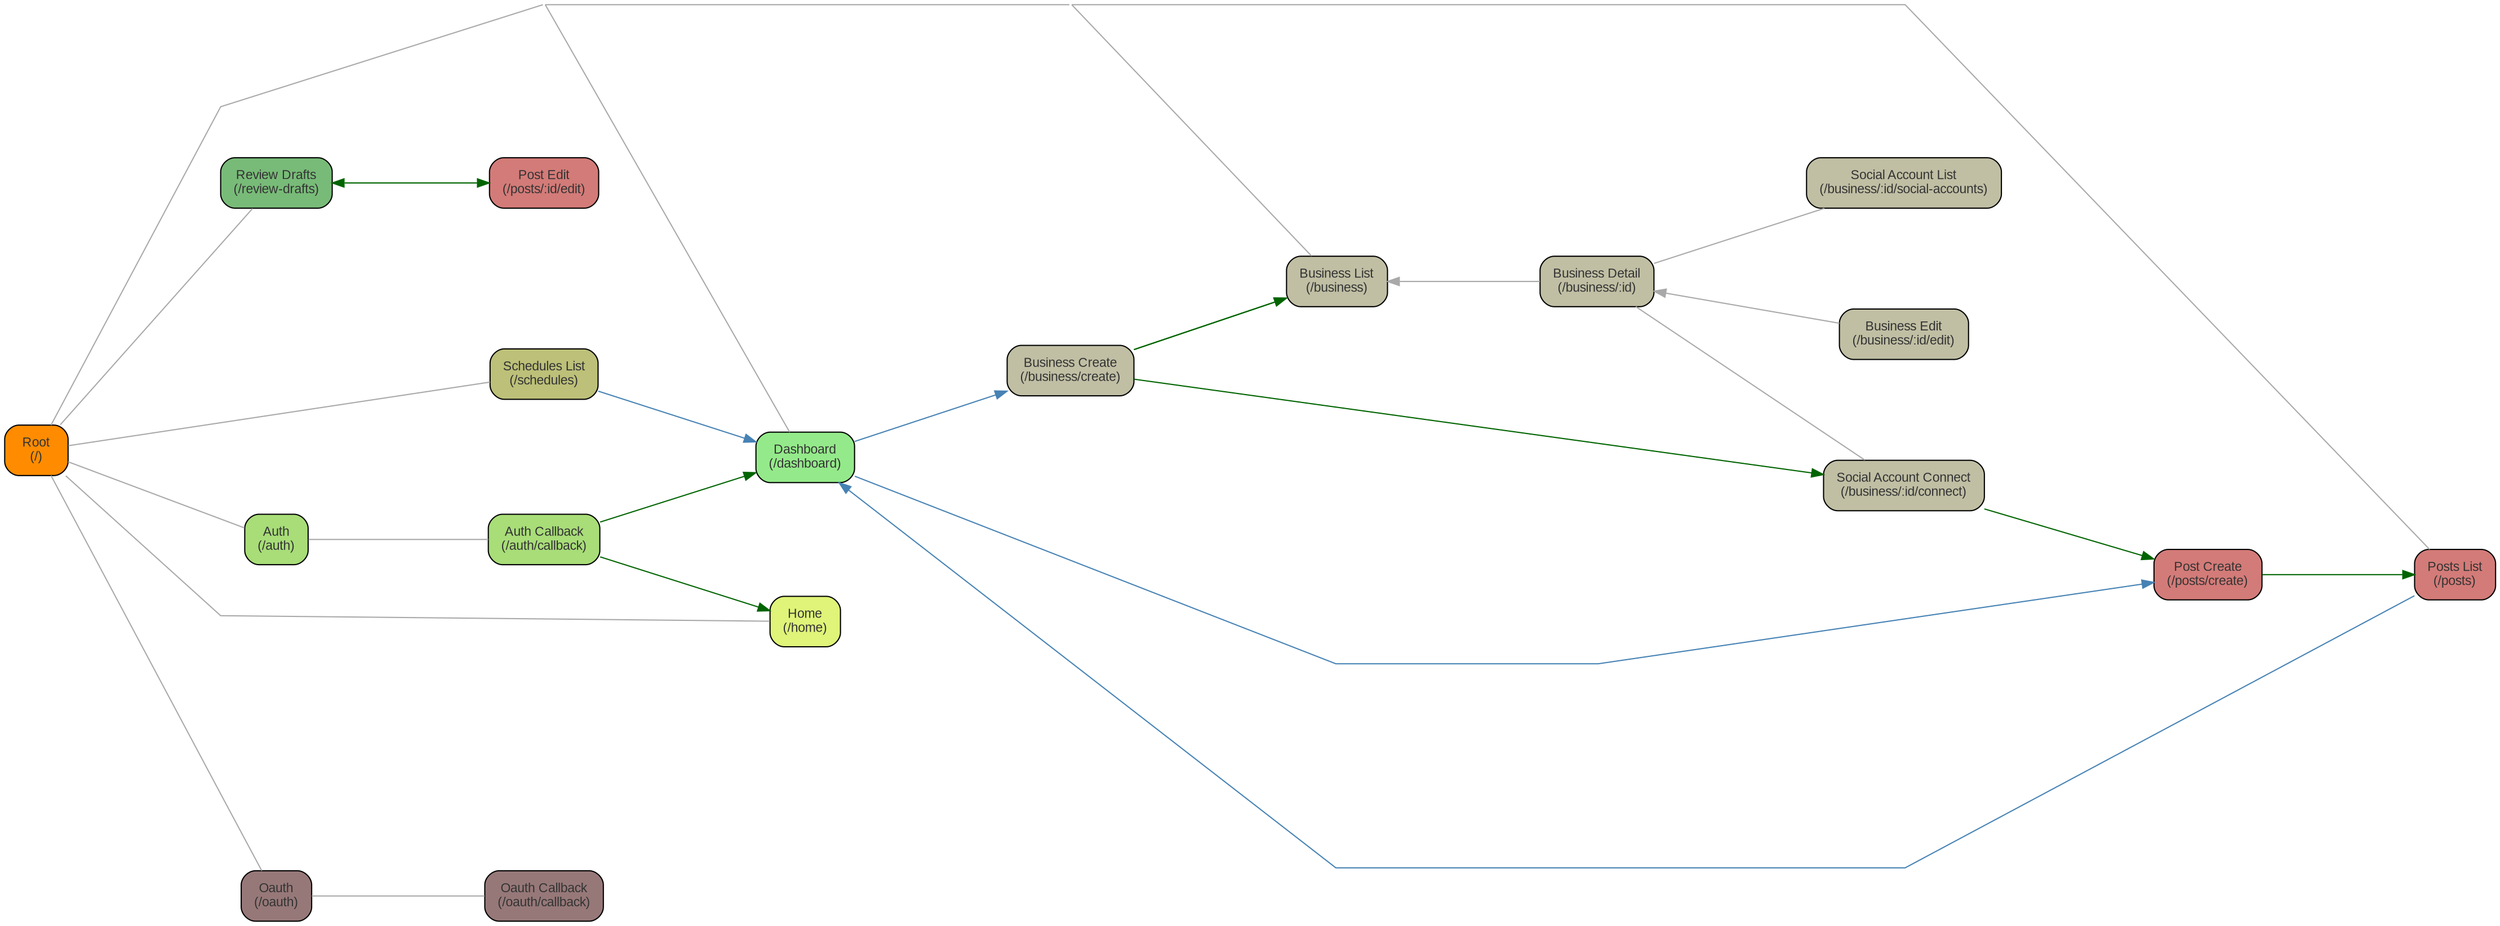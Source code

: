 digraph "AngularFlows" {
  rankdir = "LR";
  splines = "polyline";
  nodesep = 1.2;
  ranksep = 1.8;
  overlap = false;
  concentrate = true;
  edge [
    fontname = "Arial";
    fontsize = 9;
  ];
  node [
    shape = "box";
    style = "filled,rounded";
    fontname = "Arial";
    fontsize = 11;
    margin = "0.15,0.1";
    height = 0.6;
  ];
  "/dashboard" [
    label = "Dashboard\n(/dashboard)";
    fillcolor = "#94ea8a";
    fontcolor = "#333333";
  ];
  "/business" [
    label = "Business List\n(/business)";
    fillcolor = "#c0bfa4";
    fontcolor = "#333333";
  ];
  "/business/create" [
    label = "Business Create\n(/business/create)";
    fillcolor = "#c0bfa4";
    fontcolor = "#333333";
  ];
  "/business/id" [
    label = "Business Detail\n(/business/:id)";
    fillcolor = "#c0bfa4";
    fontcolor = "#333333";
  ];
  "/business/id/edit" [
    label = "Business Edit\n(/business/:id/edit)";
    fillcolor = "#c0bfa4";
    fontcolor = "#333333";
  ];
  "/business/id/connect" [
    label = "Social Account Connect\n(/business/:id/connect)";
    fillcolor = "#c0bfa4";
    fontcolor = "#333333";
  ];
  "/business/id/social-accounts" [
    label = "Social Account List\n(/business/:id/social-accounts)";
    fillcolor = "#c0bfa4";
    fontcolor = "#333333";
  ];
  "/posts" [
    label = "Posts List\n(/posts)";
    fillcolor = "#d37b78";
    fontcolor = "#333333";
  ];
  "/posts/create" [
    label = "Post Create\n(/posts/create)";
    fillcolor = "#d37b78";
    fontcolor = "#333333";
  ];
  "/review-drafts" [
    label = "Review Drafts\n(/review-drafts)";
    fillcolor = "#78bb78";
    fontcolor = "#333333";
  ];
  "/posts/id/edit" [
    label = "Post Edit\n(/posts/:id/edit)";
    fillcolor = "#d37b78";
    fontcolor = "#333333";
  ];
  "/schedules" [
    label = "Schedules List\n(/schedules)";
    fillcolor = "#bcc078";
    fontcolor = "#333333";
  ];
  "/" [
    label = "Root\n(/)";
    fillcolor = "#FF8C00";
    fontcolor = "#333333";
  ];
  "/auth/callback" [
    label = "Auth Callback\n(/auth/callback)";
    fillcolor = "#a8dd78";
    fontcolor = "#333333";
  ];
  "/oauth/callback" [
    label = "Oauth Callback\n(/oauth/callback)";
    fillcolor = "#977878";
    fontcolor = "#333333";
  ];
  "/home" [
    label = "Home\n(/home)";
    fillcolor = "#dff478";
    fontcolor = "#333333";
  ];
  "/auth" [
    label = "Auth\n(/auth)";
    fillcolor = "#a8dd78";
    fontcolor = "#333333";
  ];
  "/oauth" [
    label = "Oauth\n(/oauth)";
    fillcolor = "#977878";
    fontcolor = "#333333";
  ];
  "/" -> "/dashboard" [
    label = "";
    color = "#A9A9A9";
    arrowhead = "none";
  ];
  "/" -> "/business" [
    label = "";
    color = "#A9A9A9";
    arrowhead = "none";
  ];
  "/business" -> "/business/create" [
    label = "";
    color = "#A9A9A9";
    arrowhead = "none";
  ];
  "/business" -> "/business/id" [
    label = "";
    color = "#A9A9A9";
    arrowhead = "none";
  ];
  "/business/id" -> "/business/id/edit" [
    label = "";
    color = "#A9A9A9";
    arrowhead = "none";
  ];
  "/business/id" -> "/business/id/connect" [
    label = "";
    color = "#A9A9A9";
    arrowhead = "none";
  ];
  "/business/id" -> "/business/id/social-accounts" [
    label = "";
    color = "#A9A9A9";
    arrowhead = "none";
  ];
  "/" -> "/posts" [
    label = "";
    color = "#A9A9A9";
    arrowhead = "none";
  ];
  "/posts" -> "/posts/create" [
    label = "";
    color = "#A9A9A9";
    arrowhead = "none";
  ];
  "/" -> "/review-drafts" [
    label = "";
    color = "#A9A9A9";
    arrowhead = "none";
  ];
  "/" -> "/schedules" [
    label = "";
    color = "#A9A9A9";
    arrowhead = "none";
  ];
  "/auth" -> "/auth/callback" [
    label = "";
    color = "#A9A9A9";
    arrowhead = "none";
  ];
  "/oauth" -> "/oauth/callback" [
    label = "";
    color = "#A9A9A9";
    arrowhead = "none";
  ];
  "/" -> "/home" [
    label = "";
    color = "#A9A9A9";
    arrowhead = "none";
  ];
  "/" -> "/auth" [
    label = "";
    color = "#A9A9A9";
    arrowhead = "none";
  ];
  "/" -> "/oauth" [
    label = "";
    color = "#A9A9A9";
    arrowhead = "none";
  ];
  "/auth/callback" -> "/home" [
    label = "";
    color = "#006400";
  ];
  "/auth/callback" -> "/dashboard" [
    label = "";
    color = "#006400";
  ];
  "/auth/callback" -> "/home" [
    label = "";
    color = "#006400";
  ];
  "/dashboard" -> "/business/create" [
    label = "";
    color = "#4682B4";
  ];
  "/dashboard" -> "/posts/create" [
    label = "";
    color = "#4682B4";
  ];
  "/business/create" -> "/business/id/connect" [
    label = "";
    color = "#006400";
  ];
  "/business/create" -> "/business" [
    label = "";
    color = "#006400";
  ];
  "/business/create" -> "/business" [
    label = "";
    color = "#006400";
  ];
  "/business/id" -> "/business" [
    label = "";
    color = "#006400";
  ];
  "/business/id/edit" -> "/business/id" [
    label = "";
    color = "#006400";
  ];
  "/posts/create" -> "/posts" [
    label = "";
    color = "#006400";
  ];
  "/posts/create" -> "/posts" [
    label = "";
    color = "#006400";
  ];
  "/posts/id/edit" -> "/review-drafts" [
    label = "";
    color = "#4682B4";
  ];
  "/posts" -> "/dashboard" [
    label = "";
    color = "#4682B4";
  ];
  "/review-drafts" -> "/posts/id/edit" [
    label = "";
    color = "#006400";
  ];
  "/schedules" -> "/dashboard" [
    label = "";
    color = "#4682B4";
  ];
  "/business/id/connect" -> "/posts/create" [
    label = "";
    color = "#006400";
  ];
}